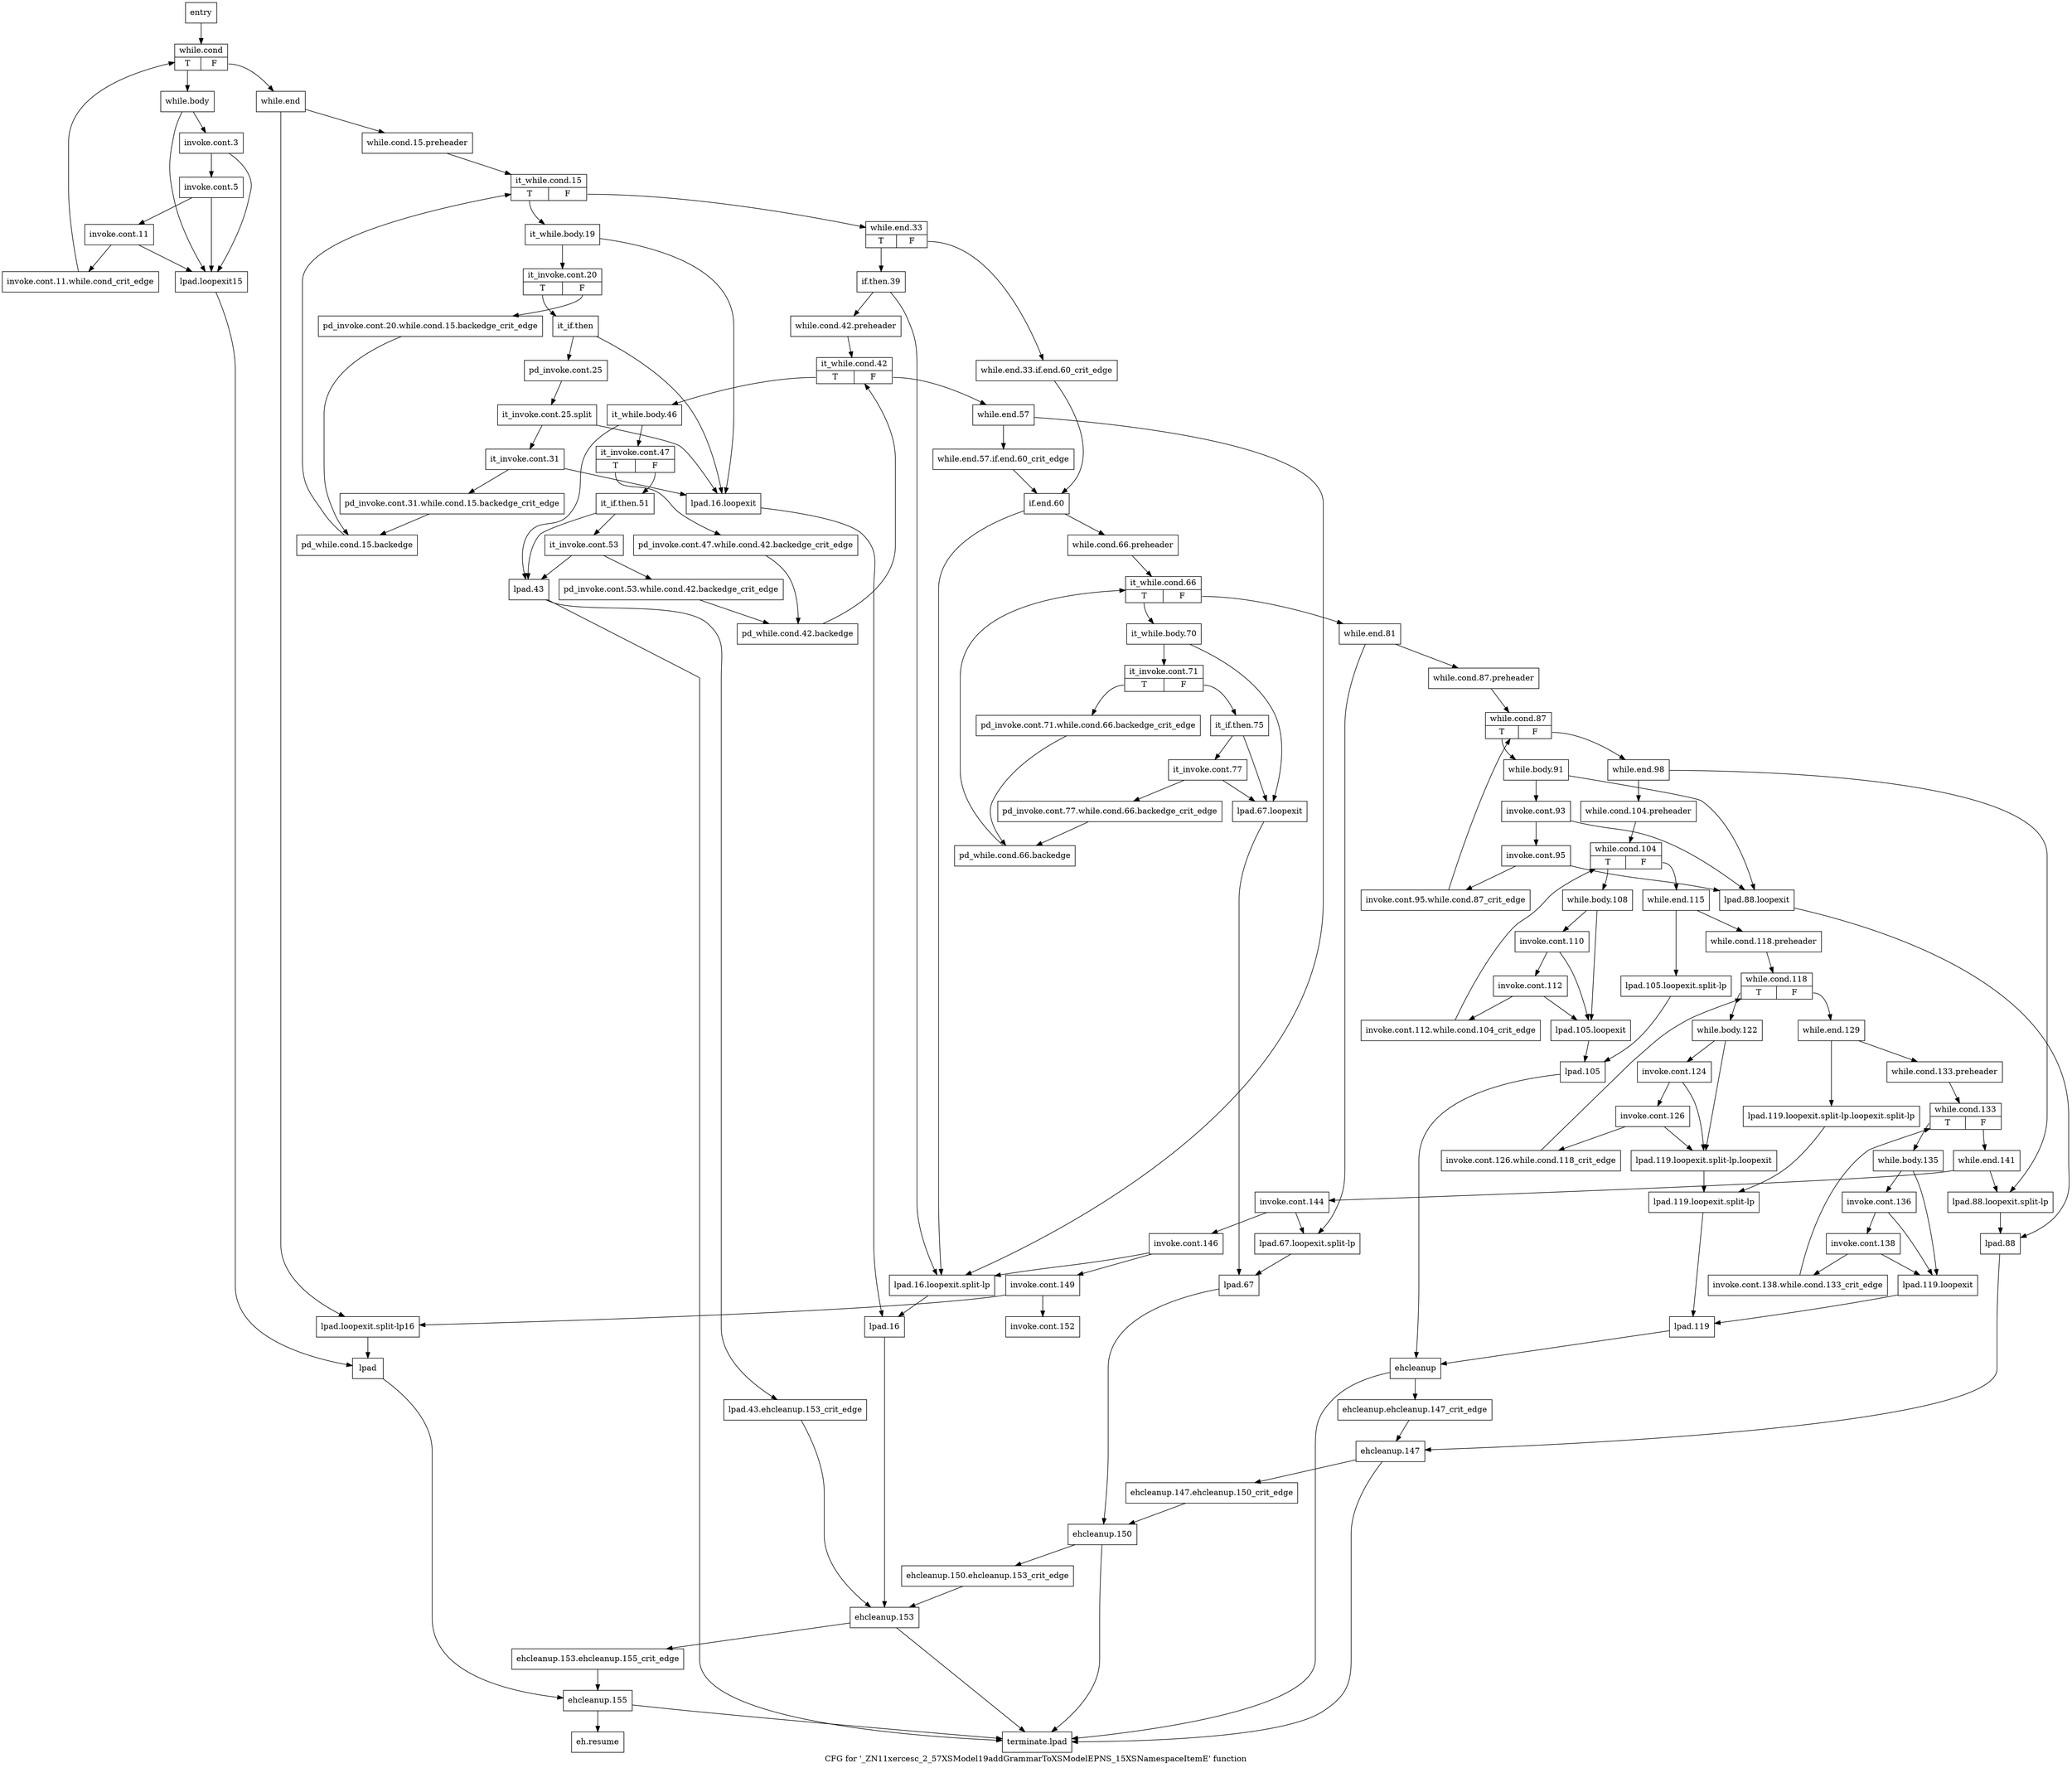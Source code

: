 digraph "CFG for '_ZN11xercesc_2_57XSModel19addGrammarToXSModelEPNS_15XSNamespaceItemE' function" {
	label="CFG for '_ZN11xercesc_2_57XSModel19addGrammarToXSModelEPNS_15XSNamespaceItemE' function";

	Node0x5557860 [shape=record,label="{entry}"];
	Node0x5557860 -> Node0x55578b0;
	Node0x55578b0 [shape=record,label="{while.cond|{<s0>T|<s1>F}}"];
	Node0x55578b0:s0 -> Node0x5557900;
	Node0x55578b0:s1 -> Node0x5557b80;
	Node0x5557900 [shape=record,label="{while.body}"];
	Node0x5557900 -> Node0x5557950;
	Node0x5557900 -> Node0x5557a90;
	Node0x5557950 [shape=record,label="{invoke.cont.3}"];
	Node0x5557950 -> Node0x55579a0;
	Node0x5557950 -> Node0x5557a90;
	Node0x55579a0 [shape=record,label="{invoke.cont.5}"];
	Node0x55579a0 -> Node0x55579f0;
	Node0x55579a0 -> Node0x5557a90;
	Node0x55579f0 [shape=record,label="{invoke.cont.11}"];
	Node0x55579f0 -> Node0x5557a40;
	Node0x55579f0 -> Node0x5557a90;
	Node0x5557a40 [shape=record,label="{invoke.cont.11.while.cond_crit_edge}"];
	Node0x5557a40 -> Node0x55578b0;
	Node0x5557a90 [shape=record,label="{lpad.loopexit15}"];
	Node0x5557a90 -> Node0x5557b30;
	Node0x5557ae0 [shape=record,label="{lpad.loopexit.split-lp16}"];
	Node0x5557ae0 -> Node0x5557b30;
	Node0x5557b30 [shape=record,label="{lpad}"];
	Node0x5557b30 -> Node0x5559930;
	Node0x5557b80 [shape=record,label="{while.end}"];
	Node0x5557b80 -> Node0x5557bd0;
	Node0x5557b80 -> Node0x5557ae0;
	Node0x5557bd0 [shape=record,label="{while.cond.15.preheader}"];
	Node0x5557bd0 -> Node0x5557c20;
	Node0x5557c20 [shape=record,label="{it_while.cond.15|{<s0>T|<s1>F}}"];
	Node0x5557c20:s0 -> Node0x5557c70;
	Node0x5557c20:s1 -> Node0x5557fe0;
	Node0x5557c70 [shape=record,label="{it_while.body.19}"];
	Node0x5557c70 -> Node0x5557cc0;
	Node0x5557c70 -> Node0x5557ef0;
	Node0x5557cc0 [shape=record,label="{it_invoke.cont.20|{<s0>T|<s1>F}}"];
	Node0x5557cc0:s0 -> Node0x5557d60;
	Node0x5557cc0:s1 -> Node0x5557d10;
	Node0x5557d10 [shape=record,label="{pd_invoke.cont.20.while.cond.15.backedge_crit_edge}"];
	Node0x5557d10 -> Node0x5557ea0;
	Node0x5557d60 [shape=record,label="{it_if.then}"];
	Node0x5557d60 -> Node0x5557db0;
	Node0x5557d60 -> Node0x5557ef0;
	Node0x5557db0 [shape=record,label="{pd_invoke.cont.25}"];
	Node0x5557db0 -> Node0xb462f80;
	Node0xb462f80 [shape=record,label="{it_invoke.cont.25.split}"];
	Node0xb462f80 -> Node0x5557e00;
	Node0xb462f80 -> Node0x5557ef0;
	Node0x5557e00 [shape=record,label="{it_invoke.cont.31}"];
	Node0x5557e00 -> Node0x5557e50;
	Node0x5557e00 -> Node0x5557ef0;
	Node0x5557e50 [shape=record,label="{pd_invoke.cont.31.while.cond.15.backedge_crit_edge}"];
	Node0x5557e50 -> Node0x5557ea0;
	Node0x5557ea0 [shape=record,label="{pd_while.cond.15.backedge}"];
	Node0x5557ea0 -> Node0x5557c20;
	Node0x5557ef0 [shape=record,label="{lpad.16.loopexit}"];
	Node0x5557ef0 -> Node0x5557f90;
	Node0x5557f40 [shape=record,label="{lpad.16.loopexit.split-lp}"];
	Node0x5557f40 -> Node0x5557f90;
	Node0x5557f90 [shape=record,label="{lpad.16}"];
	Node0x5557f90 -> Node0x5559890;
	Node0x5557fe0 [shape=record,label="{while.end.33|{<s0>T|<s1>F}}"];
	Node0x5557fe0:s0 -> Node0x5558080;
	Node0x5557fe0:s1 -> Node0x5558030;
	Node0x5558030 [shape=record,label="{while.end.33.if.end.60_crit_edge}"];
	Node0x5558030 -> Node0x55584e0;
	Node0x5558080 [shape=record,label="{if.then.39}"];
	Node0x5558080 -> Node0x55580d0;
	Node0x5558080 -> Node0x5557f40;
	Node0x55580d0 [shape=record,label="{while.cond.42.preheader}"];
	Node0x55580d0 -> Node0x5558120;
	Node0x5558120 [shape=record,label="{it_while.cond.42|{<s0>T|<s1>F}}"];
	Node0x5558120:s0 -> Node0x5558170;
	Node0x5558120:s1 -> Node0x5558440;
	Node0x5558170 [shape=record,label="{it_while.body.46}"];
	Node0x5558170 -> Node0x55581c0;
	Node0x5558170 -> Node0x55583a0;
	Node0x55581c0 [shape=record,label="{it_invoke.cont.47|{<s0>T|<s1>F}}"];
	Node0x55581c0:s0 -> Node0x5558210;
	Node0x55581c0:s1 -> Node0x5558260;
	Node0x5558210 [shape=record,label="{pd_invoke.cont.47.while.cond.42.backedge_crit_edge}"];
	Node0x5558210 -> Node0x5558350;
	Node0x5558260 [shape=record,label="{it_if.then.51}"];
	Node0x5558260 -> Node0x55582b0;
	Node0x5558260 -> Node0x55583a0;
	Node0x55582b0 [shape=record,label="{it_invoke.cont.53}"];
	Node0x55582b0 -> Node0x5558300;
	Node0x55582b0 -> Node0x55583a0;
	Node0x5558300 [shape=record,label="{pd_invoke.cont.53.while.cond.42.backedge_crit_edge}"];
	Node0x5558300 -> Node0x5558350;
	Node0x5558350 [shape=record,label="{pd_while.cond.42.backedge}"];
	Node0x5558350 -> Node0x5558120;
	Node0x55583a0 [shape=record,label="{lpad.43}"];
	Node0x55583a0 -> Node0x55583f0;
	Node0x55583a0 -> Node0x55599d0;
	Node0x55583f0 [shape=record,label="{lpad.43.ehcleanup.153_crit_edge}"];
	Node0x55583f0 -> Node0x5559890;
	Node0x5558440 [shape=record,label="{while.end.57}"];
	Node0x5558440 -> Node0x5558490;
	Node0x5558440 -> Node0x5557f40;
	Node0x5558490 [shape=record,label="{while.end.57.if.end.60_crit_edge}"];
	Node0x5558490 -> Node0x55584e0;
	Node0x55584e0 [shape=record,label="{if.end.60}"];
	Node0x55584e0 -> Node0x5558530;
	Node0x55584e0 -> Node0x5557f40;
	Node0x5558530 [shape=record,label="{while.cond.66.preheader}"];
	Node0x5558530 -> Node0x5558580;
	Node0x5558580 [shape=record,label="{it_while.cond.66|{<s0>T|<s1>F}}"];
	Node0x5558580:s0 -> Node0x55585d0;
	Node0x5558580:s1 -> Node0x55588f0;
	Node0x55585d0 [shape=record,label="{it_while.body.70}"];
	Node0x55585d0 -> Node0x5558620;
	Node0x55585d0 -> Node0x5558800;
	Node0x5558620 [shape=record,label="{it_invoke.cont.71|{<s0>T|<s1>F}}"];
	Node0x5558620:s0 -> Node0x5558670;
	Node0x5558620:s1 -> Node0x55586c0;
	Node0x5558670 [shape=record,label="{pd_invoke.cont.71.while.cond.66.backedge_crit_edge}"];
	Node0x5558670 -> Node0x55587b0;
	Node0x55586c0 [shape=record,label="{it_if.then.75}"];
	Node0x55586c0 -> Node0x5558710;
	Node0x55586c0 -> Node0x5558800;
	Node0x5558710 [shape=record,label="{it_invoke.cont.77}"];
	Node0x5558710 -> Node0x5558760;
	Node0x5558710 -> Node0x5558800;
	Node0x5558760 [shape=record,label="{pd_invoke.cont.77.while.cond.66.backedge_crit_edge}"];
	Node0x5558760 -> Node0x55587b0;
	Node0x55587b0 [shape=record,label="{pd_while.cond.66.backedge}"];
	Node0x55587b0 -> Node0x5558580;
	Node0x5558800 [shape=record,label="{lpad.67.loopexit}"];
	Node0x5558800 -> Node0x55588a0;
	Node0x5558850 [shape=record,label="{lpad.67.loopexit.split-lp}"];
	Node0x5558850 -> Node0x55588a0;
	Node0x55588a0 [shape=record,label="{lpad.67}"];
	Node0x55588a0 -> Node0x55597f0;
	Node0x55588f0 [shape=record,label="{while.end.81}"];
	Node0x55588f0 -> Node0x5558940;
	Node0x55588f0 -> Node0x5558850;
	Node0x5558940 [shape=record,label="{while.cond.87.preheader}"];
	Node0x5558940 -> Node0x5558990;
	Node0x5558990 [shape=record,label="{while.cond.87|{<s0>T|<s1>F}}"];
	Node0x5558990:s0 -> Node0x55589e0;
	Node0x5558990:s1 -> Node0x5558c10;
	Node0x55589e0 [shape=record,label="{while.body.91}"];
	Node0x55589e0 -> Node0x5558a30;
	Node0x55589e0 -> Node0x5558b20;
	Node0x5558a30 [shape=record,label="{invoke.cont.93}"];
	Node0x5558a30 -> Node0x5558a80;
	Node0x5558a30 -> Node0x5558b20;
	Node0x5558a80 [shape=record,label="{invoke.cont.95}"];
	Node0x5558a80 -> Node0x5558ad0;
	Node0x5558a80 -> Node0x5558b20;
	Node0x5558ad0 [shape=record,label="{invoke.cont.95.while.cond.87_crit_edge}"];
	Node0x5558ad0 -> Node0x5558990;
	Node0x5558b20 [shape=record,label="{lpad.88.loopexit}"];
	Node0x5558b20 -> Node0x5558bc0;
	Node0x5558b70 [shape=record,label="{lpad.88.loopexit.split-lp}"];
	Node0x5558b70 -> Node0x5558bc0;
	Node0x5558bc0 [shape=record,label="{lpad.88}"];
	Node0x5558bc0 -> Node0x5559750;
	Node0x5558c10 [shape=record,label="{while.end.98}"];
	Node0x5558c10 -> Node0x5558c60;
	Node0x5558c10 -> Node0x5558b70;
	Node0x5558c60 [shape=record,label="{while.cond.104.preheader}"];
	Node0x5558c60 -> Node0x5558cb0;
	Node0x5558cb0 [shape=record,label="{while.cond.104|{<s0>T|<s1>F}}"];
	Node0x5558cb0:s0 -> Node0x5558d00;
	Node0x5558cb0:s1 -> Node0x5558f30;
	Node0x5558d00 [shape=record,label="{while.body.108}"];
	Node0x5558d00 -> Node0x5558d50;
	Node0x5558d00 -> Node0x5558e40;
	Node0x5558d50 [shape=record,label="{invoke.cont.110}"];
	Node0x5558d50 -> Node0x5558da0;
	Node0x5558d50 -> Node0x5558e40;
	Node0x5558da0 [shape=record,label="{invoke.cont.112}"];
	Node0x5558da0 -> Node0x5558df0;
	Node0x5558da0 -> Node0x5558e40;
	Node0x5558df0 [shape=record,label="{invoke.cont.112.while.cond.104_crit_edge}"];
	Node0x5558df0 -> Node0x5558cb0;
	Node0x5558e40 [shape=record,label="{lpad.105.loopexit}"];
	Node0x5558e40 -> Node0x5558ee0;
	Node0x5558e90 [shape=record,label="{lpad.105.loopexit.split-lp}"];
	Node0x5558e90 -> Node0x5558ee0;
	Node0x5558ee0 [shape=record,label="{lpad.105}"];
	Node0x5558ee0 -> Node0x55596b0;
	Node0x5558f30 [shape=record,label="{while.end.115}"];
	Node0x5558f30 -> Node0x5558f80;
	Node0x5558f30 -> Node0x5558e90;
	Node0x5558f80 [shape=record,label="{while.cond.118.preheader}"];
	Node0x5558f80 -> Node0x5558fd0;
	Node0x5558fd0 [shape=record,label="{while.cond.118|{<s0>T|<s1>F}}"];
	Node0x5558fd0:s0 -> Node0x5559020;
	Node0x5558fd0:s1 -> Node0x55592f0;
	Node0x5559020 [shape=record,label="{while.body.122}"];
	Node0x5559020 -> Node0x5559070;
	Node0x5559020 -> Node0x55591b0;
	Node0x5559070 [shape=record,label="{invoke.cont.124}"];
	Node0x5559070 -> Node0x55590c0;
	Node0x5559070 -> Node0x55591b0;
	Node0x55590c0 [shape=record,label="{invoke.cont.126}"];
	Node0x55590c0 -> Node0x5559110;
	Node0x55590c0 -> Node0x55591b0;
	Node0x5559110 [shape=record,label="{invoke.cont.126.while.cond.118_crit_edge}"];
	Node0x5559110 -> Node0x5558fd0;
	Node0x5559160 [shape=record,label="{lpad.119.loopexit}"];
	Node0x5559160 -> Node0x55592a0;
	Node0x55591b0 [shape=record,label="{lpad.119.loopexit.split-lp.loopexit}"];
	Node0x55591b0 -> Node0x5559250;
	Node0x5559200 [shape=record,label="{lpad.119.loopexit.split-lp.loopexit.split-lp}"];
	Node0x5559200 -> Node0x5559250;
	Node0x5559250 [shape=record,label="{lpad.119.loopexit.split-lp}"];
	Node0x5559250 -> Node0x55592a0;
	Node0x55592a0 [shape=record,label="{lpad.119}"];
	Node0x55592a0 -> Node0x55596b0;
	Node0x55592f0 [shape=record,label="{while.end.129}"];
	Node0x55592f0 -> Node0x5559340;
	Node0x55592f0 -> Node0x5559200;
	Node0x5559340 [shape=record,label="{while.cond.133.preheader}"];
	Node0x5559340 -> Node0x5559390;
	Node0x5559390 [shape=record,label="{while.cond.133|{<s0>T|<s1>F}}"];
	Node0x5559390:s0 -> Node0x55593e0;
	Node0x5559390:s1 -> Node0x5559520;
	Node0x55593e0 [shape=record,label="{while.body.135}"];
	Node0x55593e0 -> Node0x5559430;
	Node0x55593e0 -> Node0x5559160;
	Node0x5559430 [shape=record,label="{invoke.cont.136}"];
	Node0x5559430 -> Node0x5559480;
	Node0x5559430 -> Node0x5559160;
	Node0x5559480 [shape=record,label="{invoke.cont.138}"];
	Node0x5559480 -> Node0x55594d0;
	Node0x5559480 -> Node0x5559160;
	Node0x55594d0 [shape=record,label="{invoke.cont.138.while.cond.133_crit_edge}"];
	Node0x55594d0 -> Node0x5559390;
	Node0x5559520 [shape=record,label="{while.end.141}"];
	Node0x5559520 -> Node0x5559570;
	Node0x5559520 -> Node0x5558b70;
	Node0x5559570 [shape=record,label="{invoke.cont.144}"];
	Node0x5559570 -> Node0x55595c0;
	Node0x5559570 -> Node0x5558850;
	Node0x55595c0 [shape=record,label="{invoke.cont.146}"];
	Node0x55595c0 -> Node0x5559610;
	Node0x55595c0 -> Node0x5557f40;
	Node0x5559610 [shape=record,label="{invoke.cont.149}"];
	Node0x5559610 -> Node0x5559660;
	Node0x5559610 -> Node0x5557ae0;
	Node0x5559660 [shape=record,label="{invoke.cont.152}"];
	Node0x55596b0 [shape=record,label="{ehcleanup}"];
	Node0x55596b0 -> Node0x5559700;
	Node0x55596b0 -> Node0x55599d0;
	Node0x5559700 [shape=record,label="{ehcleanup.ehcleanup.147_crit_edge}"];
	Node0x5559700 -> Node0x5559750;
	Node0x5559750 [shape=record,label="{ehcleanup.147}"];
	Node0x5559750 -> Node0x55597a0;
	Node0x5559750 -> Node0x55599d0;
	Node0x55597a0 [shape=record,label="{ehcleanup.147.ehcleanup.150_crit_edge}"];
	Node0x55597a0 -> Node0x55597f0;
	Node0x55597f0 [shape=record,label="{ehcleanup.150}"];
	Node0x55597f0 -> Node0x5559840;
	Node0x55597f0 -> Node0x55599d0;
	Node0x5559840 [shape=record,label="{ehcleanup.150.ehcleanup.153_crit_edge}"];
	Node0x5559840 -> Node0x5559890;
	Node0x5559890 [shape=record,label="{ehcleanup.153}"];
	Node0x5559890 -> Node0x55598e0;
	Node0x5559890 -> Node0x55599d0;
	Node0x55598e0 [shape=record,label="{ehcleanup.153.ehcleanup.155_crit_edge}"];
	Node0x55598e0 -> Node0x5559930;
	Node0x5559930 [shape=record,label="{ehcleanup.155}"];
	Node0x5559930 -> Node0x5559980;
	Node0x5559930 -> Node0x55599d0;
	Node0x5559980 [shape=record,label="{eh.resume}"];
	Node0x55599d0 [shape=record,label="{terminate.lpad}"];
}
